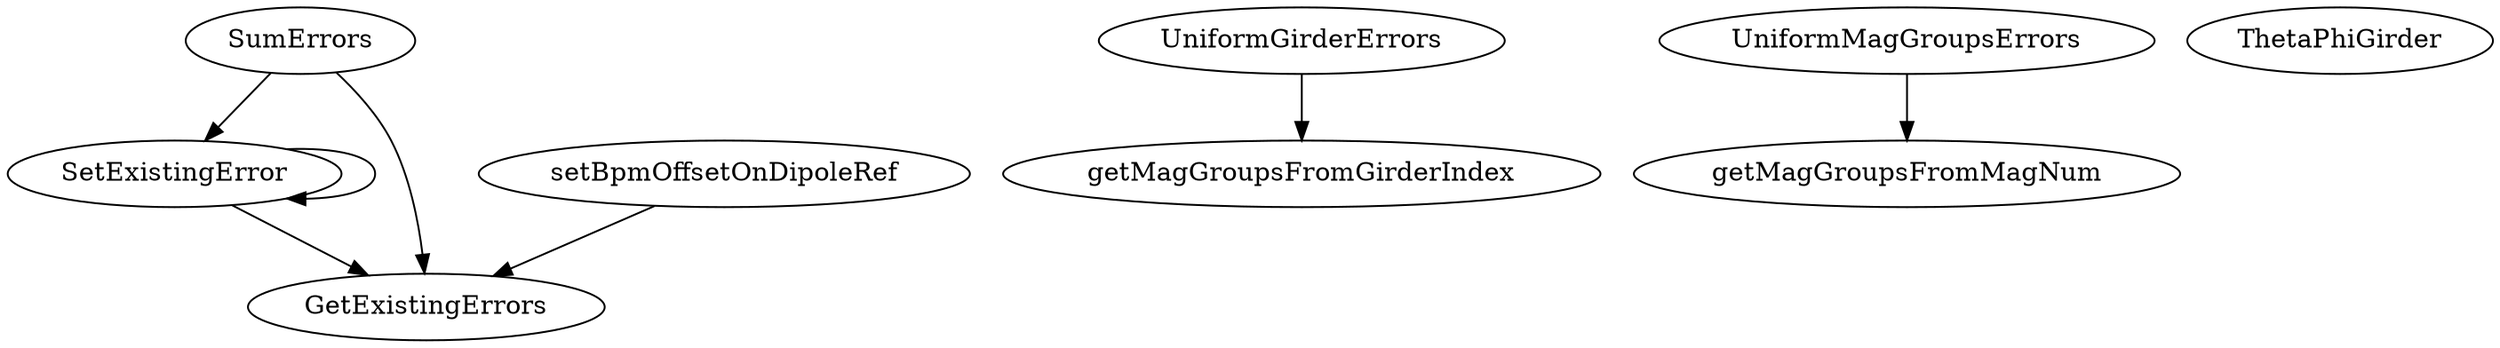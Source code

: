 /* Created by mdot for Matlab */
digraph m2html {
  SetExistingError -> GetExistingErrors;
  SetExistingError -> SetExistingError;
  SumErrors -> GetExistingErrors;
  SumErrors -> SetExistingError;
  UniformGirderErrors -> getMagGroupsFromGirderIndex;
  UniformMagGroupsErrors -> getMagGroupsFromMagNum;
  setBpmOffsetOnDipoleRef -> GetExistingErrors;

  GetExistingErrors [URL="GetExistingErrors.html"];
  SetExistingError [URL="SetExistingError.html"];
  SumErrors [URL="SumErrors.html"];
  ThetaPhiGirder [URL="ThetaPhiGirder.html"];
  UniformGirderErrors [URL="UniformGirderErrors.html"];
  UniformMagGroupsErrors [URL="UniformMagGroupsErrors.html"];
  getMagGroupsFromGirderIndex [URL="getMagGroupsFromGirderIndex.html"];
  getMagGroupsFromMagNum [URL="getMagGroupsFromMagNum.html"];
  setBpmOffsetOnDipoleRef [URL="setBpmOffsetOnDipoleRef.html"];
}